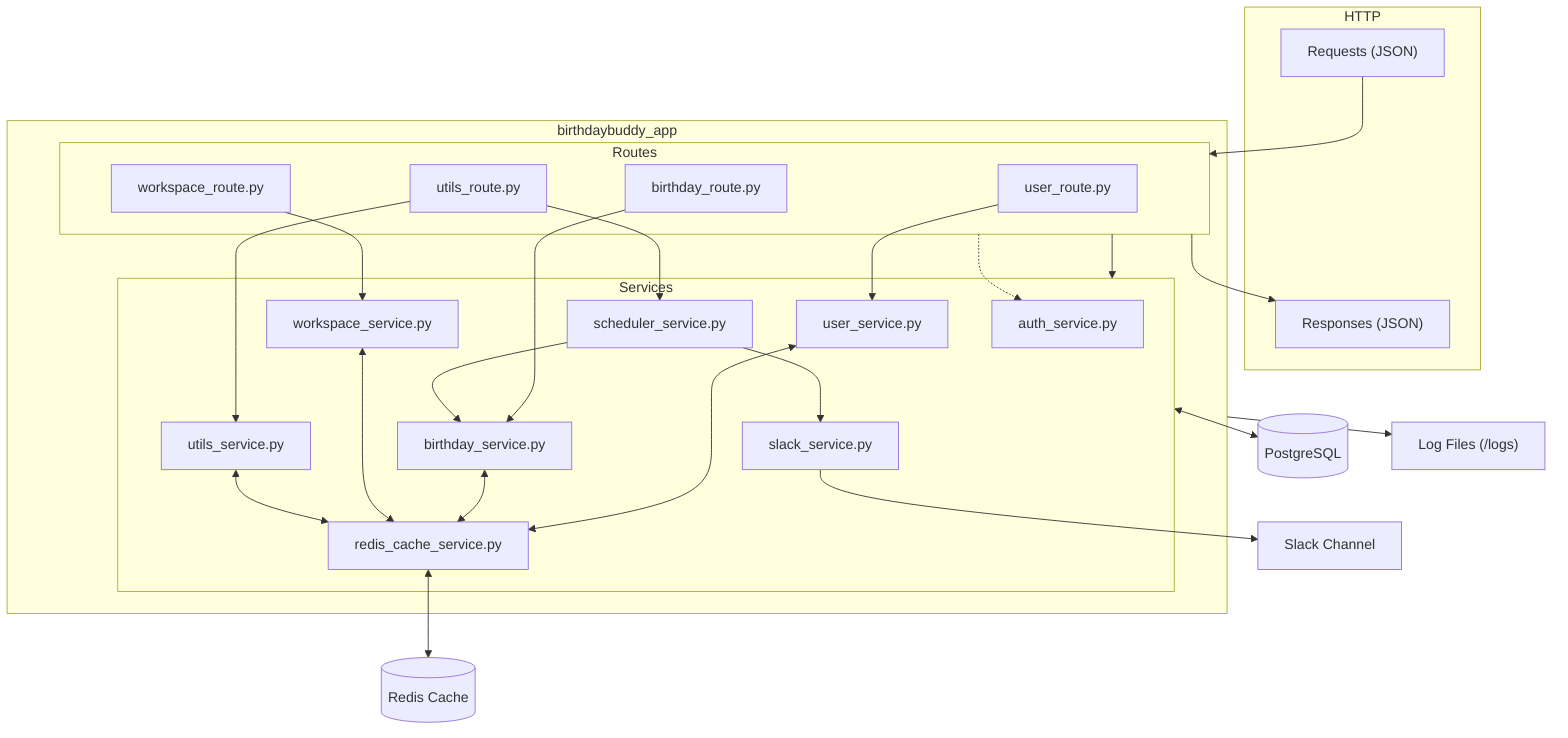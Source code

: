 flowchart TD
  %% ───────────────────── HTTP Flow ─────────────────────
  subgraph HTTPFlow["HTTP"]
    HTTPReq["Requests (JSON)"]
    HTTPRes["Responses (JSON)"]
  end

  %% ───────────────────── App Container ─────────────────────
  subgraph App["birthdaybuddy_app"]
    direction TB

    subgraph Routes["Routes"]
      UR["user_route.py"]
      BR["birthday_route.py"]
      WR["workspace_route.py"]
      UTR["utils_route.py"]
    end

    subgraph Services["Services"]
      Auth["auth_service.py"]
      USvc["user_service.py"]
      BSvc["birthday_service.py"]
      WSvc["workspace_service.py"]
      UTSvc["utils_service.py"]
      RCsvc["redis_cache_service.py"]
      Sch["scheduler_service.py"]
      Slk["slack_service.py"]
    end

    %% enforce vertical stacking & DI
    Routes --> Services
    Routes -.-> Auth
  end

  %% ───────────────────── HTTP In/Out ─────────────────────
  HTTPReq --> Routes
  Routes --> HTTPRes

  %% ───────────────────── Route → Service Calls ─────────────────────
  UR --> USvc
  BR --> BSvc
  WR --> WSvc
  UTR --> UTSvc

  %% ───────────────────── Service → Cache Calls ─────────────────────
  USvc <--> RCsvc
  BSvc <--> RCsvc
  WSvc <--> RCsvc
  UTSvc <--> RCsvc
  RCsvc <--> Redis[("Redis Cache")]

  %% ───────────────────── Scheduler & Slack ─────────────────────
  UTR --> Sch
  Sch --> BSvc
  Sch --> Slk
  Slk --> SlackChannel["Slack Channel"]

  %% ───────────────────── Containerized Stores ─────────────────────
  Services <--> DDB[("PostgreSQL")]

  %% ───────────────────── Host Logs ─────────────────────
  App --> Logs["Log Files (/logs)"]